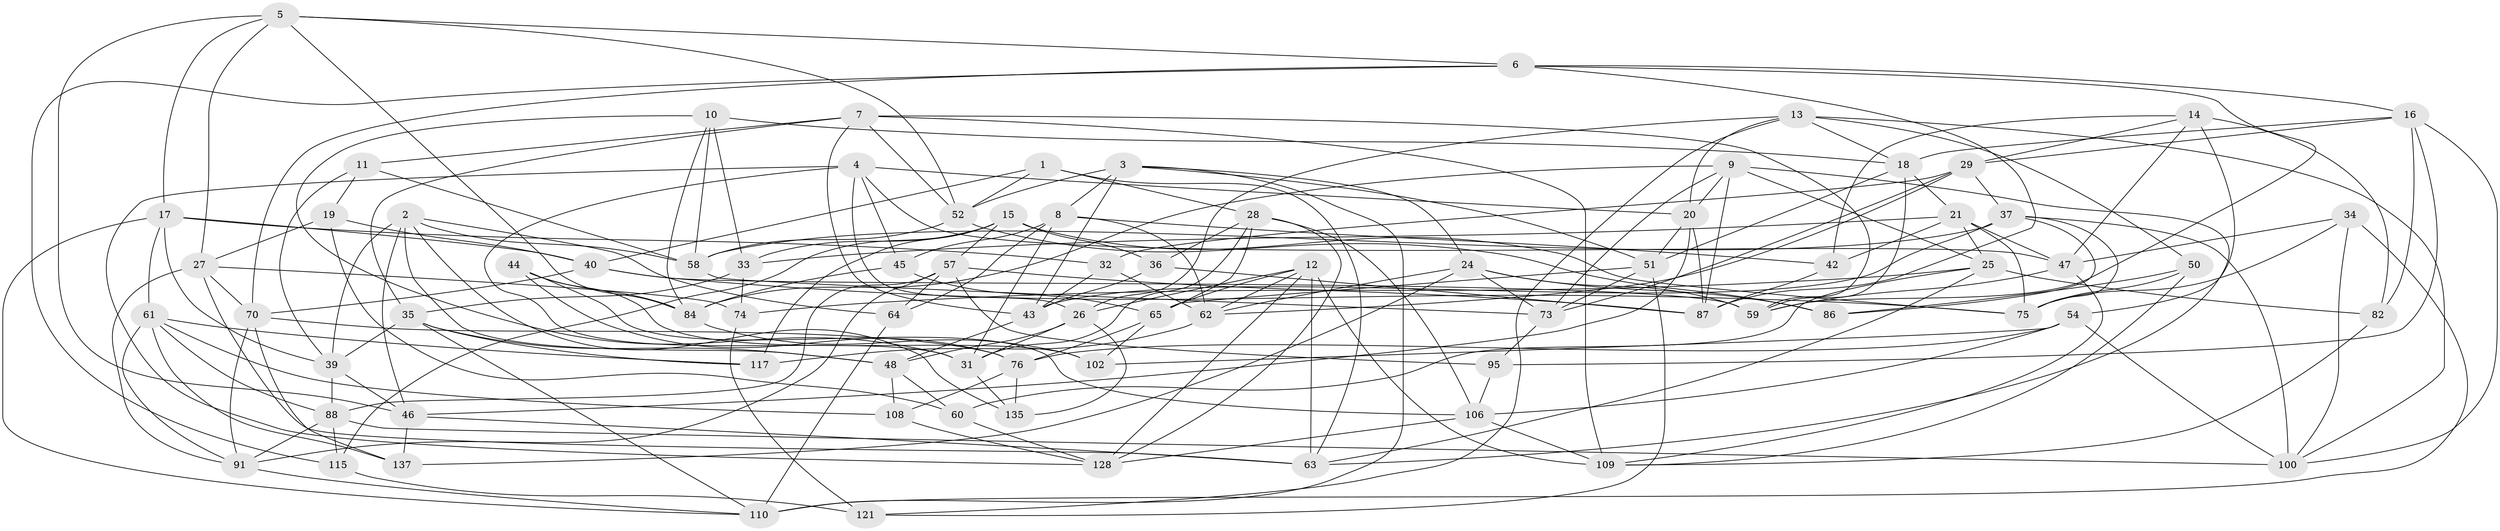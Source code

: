 // original degree distribution, {4: 1.0}
// Generated by graph-tools (version 1.1) at 2025/11/02/27/25 16:11:42]
// undirected, 80 vertices, 215 edges
graph export_dot {
graph [start="1"]
  node [color=gray90,style=filled];
  1;
  2 [super="+92"];
  3 [super="+77"];
  4 [super="+41"];
  5 [super="+66"];
  6 [super="+123"];
  7 [super="+111"];
  8 [super="+103"];
  9 [super="+49"];
  10 [super="+23"];
  11;
  12 [super="+55"];
  13 [super="+30"];
  14 [super="+119"];
  15 [super="+98"];
  16 [super="+69"];
  17 [super="+97"];
  18 [super="+22"];
  19;
  20 [super="+133"];
  21 [super="+83"];
  24 [super="+67"];
  25 [super="+38"];
  26 [super="+71"];
  27 [super="+53"];
  28 [super="+78"];
  29 [super="+81"];
  31 [super="+131"];
  32;
  33 [super="+90"];
  34;
  35 [super="+56"];
  36;
  37 [super="+129"];
  39 [super="+85"];
  40 [super="+122"];
  42;
  43 [super="+89"];
  44;
  45;
  46 [super="+114"];
  47 [super="+127"];
  48 [super="+101"];
  50;
  51 [super="+72"];
  52 [super="+68"];
  54 [super="+80"];
  57 [super="+113"];
  58 [super="+118"];
  59 [super="+126"];
  60;
  61 [super="+79"];
  62 [super="+107"];
  63 [super="+94"];
  64;
  65 [super="+93"];
  70 [super="+104"];
  73 [super="+105"];
  74;
  75 [super="+99"];
  76 [super="+125"];
  82;
  84 [super="+124"];
  86;
  87 [super="+96"];
  88 [super="+132"];
  91 [super="+130"];
  95;
  100 [super="+112"];
  102;
  106 [super="+120"];
  108;
  109 [super="+116"];
  110 [super="+136"];
  115;
  117;
  121;
  128 [super="+134"];
  135;
  137;
  1 -- 40;
  1 -- 52;
  1 -- 63;
  1 -- 28;
  2 -- 135;
  2 -- 46;
  2 -- 48;
  2 -- 64;
  2 -- 39;
  2 -- 58;
  3 -- 8;
  3 -- 43;
  3 -- 52;
  3 -- 110;
  3 -- 51;
  3 -- 24;
  4 -- 47;
  4 -- 20;
  4 -- 128;
  4 -- 45;
  4 -- 31;
  4 -- 26;
  5 -- 52;
  5 -- 6;
  5 -- 84;
  5 -- 27;
  5 -- 46;
  5 -- 17;
  6 -- 16;
  6 -- 115;
  6 -- 70;
  6 -- 59;
  6 -- 87;
  7 -- 11;
  7 -- 52;
  7 -- 109;
  7 -- 43;
  7 -- 59;
  7 -- 35;
  8 -- 64;
  8 -- 31;
  8 -- 42;
  8 -- 45;
  8 -- 62;
  9 -- 84;
  9 -- 87;
  9 -- 20;
  9 -- 73;
  9 -- 25;
  9 -- 63;
  10 -- 33 [weight=2];
  10 -- 18;
  10 -- 84;
  10 -- 58;
  10 -- 31;
  11 -- 58;
  11 -- 19;
  11 -- 39;
  12 -- 63;
  12 -- 109;
  12 -- 62;
  12 -- 128;
  12 -- 65;
  12 -- 26;
  13 -- 18;
  13 -- 121;
  13 -- 50;
  13 -- 100;
  13 -- 20;
  13 -- 26;
  14 -- 82;
  14 -- 42;
  14 -- 54 [weight=2];
  14 -- 47;
  14 -- 29;
  15 -- 115;
  15 -- 117;
  15 -- 75;
  15 -- 57;
  15 -- 36;
  15 -- 33;
  16 -- 29;
  16 -- 100;
  16 -- 18;
  16 -- 82;
  16 -- 95;
  17 -- 61;
  17 -- 40;
  17 -- 39;
  17 -- 32;
  17 -- 110;
  18 -- 21;
  18 -- 51;
  18 -- 59;
  19 -- 60;
  19 -- 27;
  19 -- 40;
  20 -- 51;
  20 -- 46;
  20 -- 87;
  21 -- 42;
  21 -- 33;
  21 -- 25;
  21 -- 47;
  21 -- 75;
  24 -- 137;
  24 -- 86;
  24 -- 73;
  24 -- 62;
  24 -- 59;
  25 -- 74;
  25 -- 82;
  25 -- 60;
  25 -- 63;
  26 -- 48;
  26 -- 135;
  26 -- 31;
  27 -- 63;
  27 -- 74;
  27 -- 70;
  27 -- 91;
  28 -- 128;
  28 -- 65;
  28 -- 31;
  28 -- 106;
  28 -- 36;
  29 -- 62;
  29 -- 37;
  29 -- 32;
  29 -- 73;
  31 -- 135;
  32 -- 62;
  32 -- 43;
  33 -- 74;
  33 -- 35;
  34 -- 100;
  34 -- 75;
  34 -- 110;
  34 -- 47;
  35 -- 117;
  35 -- 48;
  35 -- 110;
  35 -- 39;
  36 -- 87;
  36 -- 43;
  37 -- 86;
  37 -- 43;
  37 -- 58;
  37 -- 75;
  37 -- 100;
  39 -- 88;
  39 -- 46;
  40 -- 70;
  40 -- 75;
  40 -- 59;
  42 -- 87;
  43 -- 48;
  44 -- 102;
  44 -- 76;
  44 -- 84;
  44 -- 106;
  45 -- 84;
  45 -- 65;
  46 -- 137;
  46 -- 63;
  47 -- 109;
  47 -- 59;
  48 -- 108;
  48 -- 60;
  50 -- 75;
  50 -- 86;
  50 -- 109;
  51 -- 65;
  51 -- 73;
  51 -- 121;
  52 -- 86;
  52 -- 58;
  54 -- 102;
  54 -- 76;
  54 -- 106;
  54 -- 100;
  57 -- 88;
  57 -- 64;
  57 -- 95;
  57 -- 91;
  57 -- 87;
  58 -- 73;
  60 -- 128;
  61 -- 117;
  61 -- 108;
  61 -- 88;
  61 -- 137;
  61 -- 91;
  62 -- 117;
  64 -- 110;
  65 -- 76;
  65 -- 102;
  70 -- 137;
  70 -- 76;
  70 -- 91;
  73 -- 95;
  74 -- 121;
  76 -- 108;
  76 -- 135;
  82 -- 109;
  84 -- 102;
  88 -- 91;
  88 -- 115;
  88 -- 100;
  91 -- 110;
  95 -- 106;
  106 -- 128;
  106 -- 109;
  108 -- 128;
  115 -- 121;
}
